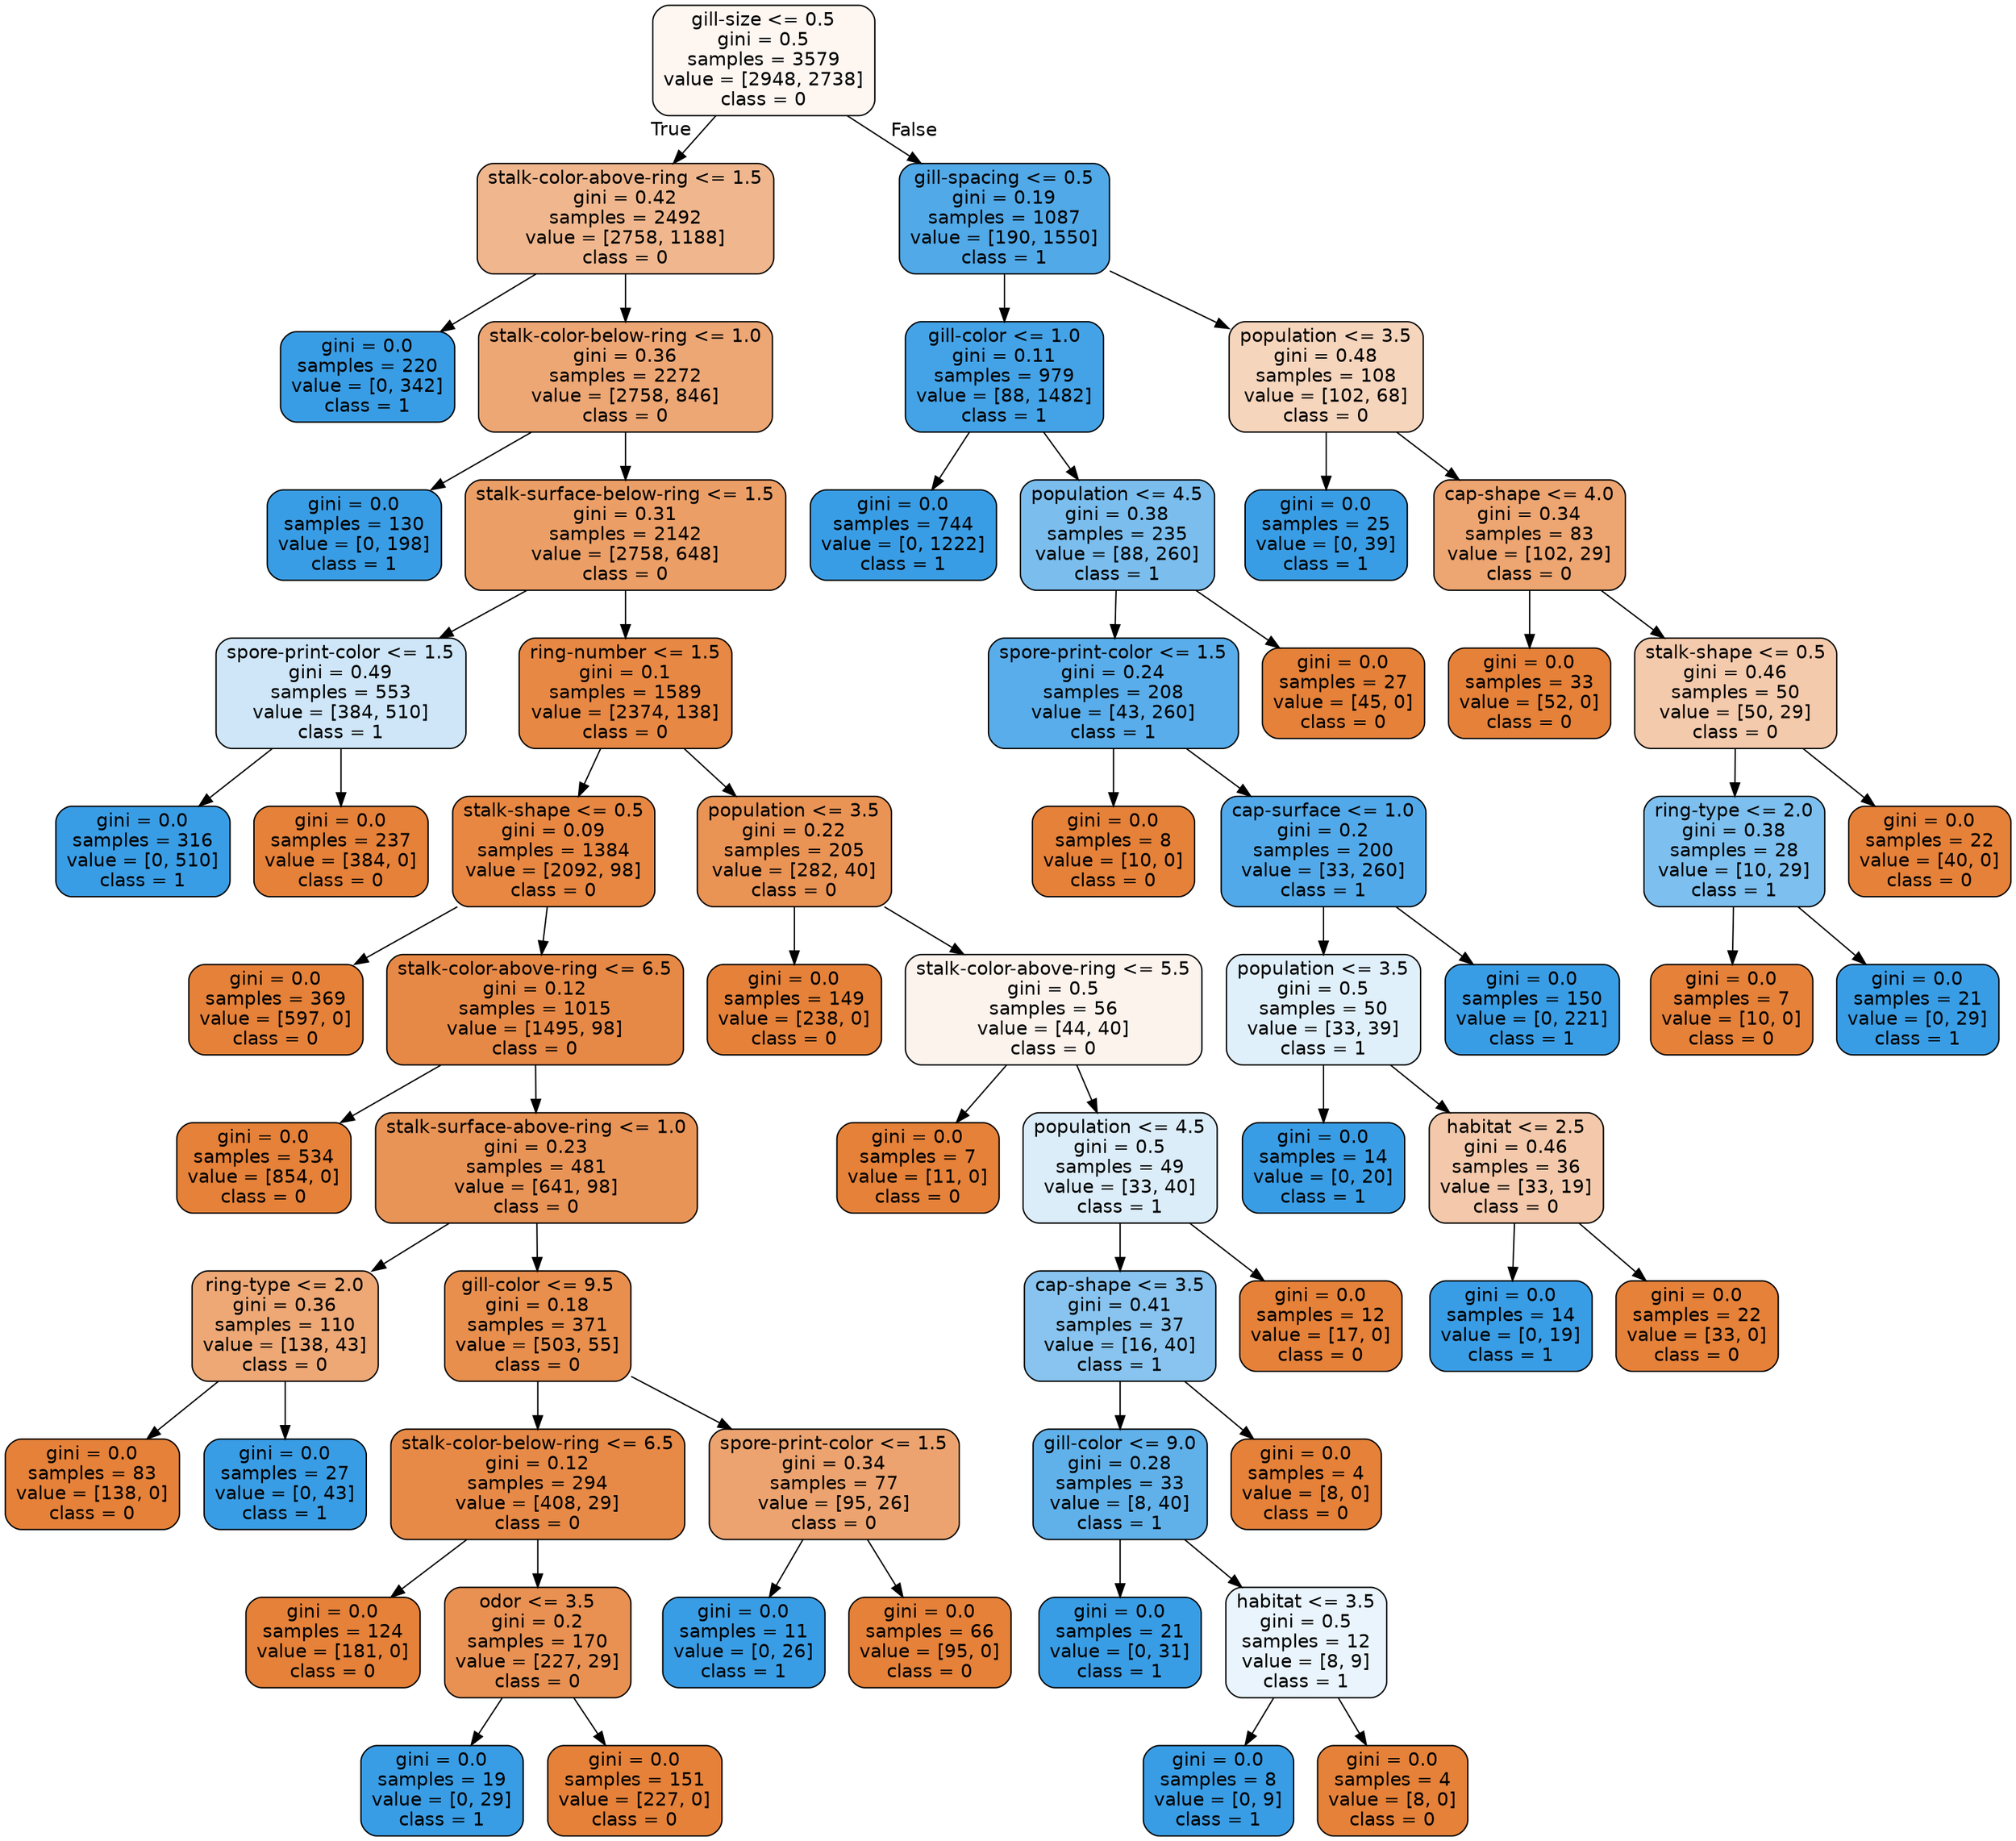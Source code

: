 digraph Tree {
node [shape=box, style="filled, rounded", color="black", fontname=helvetica] ;
edge [fontname=helvetica] ;
0 [label="gill-size <= 0.5\ngini = 0.5\nsamples = 3579\nvalue = [2948, 2738]\nclass = 0", fillcolor="#e5813912"] ;
1 [label="stalk-color-above-ring <= 1.5\ngini = 0.42\nsamples = 2492\nvalue = [2758, 1188]\nclass = 0", fillcolor="#e5813991"] ;
0 -> 1 [labeldistance=2.5, labelangle=45, headlabel="True"] ;
2 [label="gini = 0.0\nsamples = 220\nvalue = [0, 342]\nclass = 1", fillcolor="#399de5ff"] ;
1 -> 2 ;
3 [label="stalk-color-below-ring <= 1.0\ngini = 0.36\nsamples = 2272\nvalue = [2758, 846]\nclass = 0", fillcolor="#e58139b1"] ;
1 -> 3 ;
4 [label="gini = 0.0\nsamples = 130\nvalue = [0, 198]\nclass = 1", fillcolor="#399de5ff"] ;
3 -> 4 ;
5 [label="stalk-surface-below-ring <= 1.5\ngini = 0.31\nsamples = 2142\nvalue = [2758, 648]\nclass = 0", fillcolor="#e58139c3"] ;
3 -> 5 ;
6 [label="spore-print-color <= 1.5\ngini = 0.49\nsamples = 553\nvalue = [384, 510]\nclass = 1", fillcolor="#399de53f"] ;
5 -> 6 ;
7 [label="gini = 0.0\nsamples = 316\nvalue = [0, 510]\nclass = 1", fillcolor="#399de5ff"] ;
6 -> 7 ;
8 [label="gini = 0.0\nsamples = 237\nvalue = [384, 0]\nclass = 0", fillcolor="#e58139ff"] ;
6 -> 8 ;
9 [label="ring-number <= 1.5\ngini = 0.1\nsamples = 1589\nvalue = [2374, 138]\nclass = 0", fillcolor="#e58139f0"] ;
5 -> 9 ;
10 [label="stalk-shape <= 0.5\ngini = 0.09\nsamples = 1384\nvalue = [2092, 98]\nclass = 0", fillcolor="#e58139f3"] ;
9 -> 10 ;
11 [label="gini = 0.0\nsamples = 369\nvalue = [597, 0]\nclass = 0", fillcolor="#e58139ff"] ;
10 -> 11 ;
12 [label="stalk-color-above-ring <= 6.5\ngini = 0.12\nsamples = 1015\nvalue = [1495, 98]\nclass = 0", fillcolor="#e58139ee"] ;
10 -> 12 ;
13 [label="gini = 0.0\nsamples = 534\nvalue = [854, 0]\nclass = 0", fillcolor="#e58139ff"] ;
12 -> 13 ;
14 [label="stalk-surface-above-ring <= 1.0\ngini = 0.23\nsamples = 481\nvalue = [641, 98]\nclass = 0", fillcolor="#e58139d8"] ;
12 -> 14 ;
15 [label="ring-type <= 2.0\ngini = 0.36\nsamples = 110\nvalue = [138, 43]\nclass = 0", fillcolor="#e58139b0"] ;
14 -> 15 ;
16 [label="gini = 0.0\nsamples = 83\nvalue = [138, 0]\nclass = 0", fillcolor="#e58139ff"] ;
15 -> 16 ;
17 [label="gini = 0.0\nsamples = 27\nvalue = [0, 43]\nclass = 1", fillcolor="#399de5ff"] ;
15 -> 17 ;
18 [label="gill-color <= 9.5\ngini = 0.18\nsamples = 371\nvalue = [503, 55]\nclass = 0", fillcolor="#e58139e3"] ;
14 -> 18 ;
19 [label="stalk-color-below-ring <= 6.5\ngini = 0.12\nsamples = 294\nvalue = [408, 29]\nclass = 0", fillcolor="#e58139ed"] ;
18 -> 19 ;
20 [label="gini = 0.0\nsamples = 124\nvalue = [181, 0]\nclass = 0", fillcolor="#e58139ff"] ;
19 -> 20 ;
21 [label="odor <= 3.5\ngini = 0.2\nsamples = 170\nvalue = [227, 29]\nclass = 0", fillcolor="#e58139de"] ;
19 -> 21 ;
22 [label="gini = 0.0\nsamples = 19\nvalue = [0, 29]\nclass = 1", fillcolor="#399de5ff"] ;
21 -> 22 ;
23 [label="gini = 0.0\nsamples = 151\nvalue = [227, 0]\nclass = 0", fillcolor="#e58139ff"] ;
21 -> 23 ;
24 [label="spore-print-color <= 1.5\ngini = 0.34\nsamples = 77\nvalue = [95, 26]\nclass = 0", fillcolor="#e58139b9"] ;
18 -> 24 ;
25 [label="gini = 0.0\nsamples = 11\nvalue = [0, 26]\nclass = 1", fillcolor="#399de5ff"] ;
24 -> 25 ;
26 [label="gini = 0.0\nsamples = 66\nvalue = [95, 0]\nclass = 0", fillcolor="#e58139ff"] ;
24 -> 26 ;
27 [label="population <= 3.5\ngini = 0.22\nsamples = 205\nvalue = [282, 40]\nclass = 0", fillcolor="#e58139db"] ;
9 -> 27 ;
28 [label="gini = 0.0\nsamples = 149\nvalue = [238, 0]\nclass = 0", fillcolor="#e58139ff"] ;
27 -> 28 ;
29 [label="stalk-color-above-ring <= 5.5\ngini = 0.5\nsamples = 56\nvalue = [44, 40]\nclass = 0", fillcolor="#e5813917"] ;
27 -> 29 ;
30 [label="gini = 0.0\nsamples = 7\nvalue = [11, 0]\nclass = 0", fillcolor="#e58139ff"] ;
29 -> 30 ;
31 [label="population <= 4.5\ngini = 0.5\nsamples = 49\nvalue = [33, 40]\nclass = 1", fillcolor="#399de52d"] ;
29 -> 31 ;
32 [label="cap-shape <= 3.5\ngini = 0.41\nsamples = 37\nvalue = [16, 40]\nclass = 1", fillcolor="#399de599"] ;
31 -> 32 ;
33 [label="gill-color <= 9.0\ngini = 0.28\nsamples = 33\nvalue = [8, 40]\nclass = 1", fillcolor="#399de5cc"] ;
32 -> 33 ;
34 [label="gini = 0.0\nsamples = 21\nvalue = [0, 31]\nclass = 1", fillcolor="#399de5ff"] ;
33 -> 34 ;
35 [label="habitat <= 3.5\ngini = 0.5\nsamples = 12\nvalue = [8, 9]\nclass = 1", fillcolor="#399de51c"] ;
33 -> 35 ;
36 [label="gini = 0.0\nsamples = 8\nvalue = [0, 9]\nclass = 1", fillcolor="#399de5ff"] ;
35 -> 36 ;
37 [label="gini = 0.0\nsamples = 4\nvalue = [8, 0]\nclass = 0", fillcolor="#e58139ff"] ;
35 -> 37 ;
38 [label="gini = 0.0\nsamples = 4\nvalue = [8, 0]\nclass = 0", fillcolor="#e58139ff"] ;
32 -> 38 ;
39 [label="gini = 0.0\nsamples = 12\nvalue = [17, 0]\nclass = 0", fillcolor="#e58139ff"] ;
31 -> 39 ;
40 [label="gill-spacing <= 0.5\ngini = 0.19\nsamples = 1087\nvalue = [190, 1550]\nclass = 1", fillcolor="#399de5e0"] ;
0 -> 40 [labeldistance=2.5, labelangle=-45, headlabel="False"] ;
41 [label="gill-color <= 1.0\ngini = 0.11\nsamples = 979\nvalue = [88, 1482]\nclass = 1", fillcolor="#399de5f0"] ;
40 -> 41 ;
42 [label="gini = 0.0\nsamples = 744\nvalue = [0, 1222]\nclass = 1", fillcolor="#399de5ff"] ;
41 -> 42 ;
43 [label="population <= 4.5\ngini = 0.38\nsamples = 235\nvalue = [88, 260]\nclass = 1", fillcolor="#399de5a9"] ;
41 -> 43 ;
44 [label="spore-print-color <= 1.5\ngini = 0.24\nsamples = 208\nvalue = [43, 260]\nclass = 1", fillcolor="#399de5d5"] ;
43 -> 44 ;
45 [label="gini = 0.0\nsamples = 8\nvalue = [10, 0]\nclass = 0", fillcolor="#e58139ff"] ;
44 -> 45 ;
46 [label="cap-surface <= 1.0\ngini = 0.2\nsamples = 200\nvalue = [33, 260]\nclass = 1", fillcolor="#399de5df"] ;
44 -> 46 ;
47 [label="population <= 3.5\ngini = 0.5\nsamples = 50\nvalue = [33, 39]\nclass = 1", fillcolor="#399de527"] ;
46 -> 47 ;
48 [label="gini = 0.0\nsamples = 14\nvalue = [0, 20]\nclass = 1", fillcolor="#399de5ff"] ;
47 -> 48 ;
49 [label="habitat <= 2.5\ngini = 0.46\nsamples = 36\nvalue = [33, 19]\nclass = 0", fillcolor="#e581396c"] ;
47 -> 49 ;
50 [label="gini = 0.0\nsamples = 14\nvalue = [0, 19]\nclass = 1", fillcolor="#399de5ff"] ;
49 -> 50 ;
51 [label="gini = 0.0\nsamples = 22\nvalue = [33, 0]\nclass = 0", fillcolor="#e58139ff"] ;
49 -> 51 ;
52 [label="gini = 0.0\nsamples = 150\nvalue = [0, 221]\nclass = 1", fillcolor="#399de5ff"] ;
46 -> 52 ;
53 [label="gini = 0.0\nsamples = 27\nvalue = [45, 0]\nclass = 0", fillcolor="#e58139ff"] ;
43 -> 53 ;
54 [label="population <= 3.5\ngini = 0.48\nsamples = 108\nvalue = [102, 68]\nclass = 0", fillcolor="#e5813955"] ;
40 -> 54 ;
55 [label="gini = 0.0\nsamples = 25\nvalue = [0, 39]\nclass = 1", fillcolor="#399de5ff"] ;
54 -> 55 ;
56 [label="cap-shape <= 4.0\ngini = 0.34\nsamples = 83\nvalue = [102, 29]\nclass = 0", fillcolor="#e58139b6"] ;
54 -> 56 ;
57 [label="gini = 0.0\nsamples = 33\nvalue = [52, 0]\nclass = 0", fillcolor="#e58139ff"] ;
56 -> 57 ;
58 [label="stalk-shape <= 0.5\ngini = 0.46\nsamples = 50\nvalue = [50, 29]\nclass = 0", fillcolor="#e581396b"] ;
56 -> 58 ;
59 [label="ring-type <= 2.0\ngini = 0.38\nsamples = 28\nvalue = [10, 29]\nclass = 1", fillcolor="#399de5a7"] ;
58 -> 59 ;
60 [label="gini = 0.0\nsamples = 7\nvalue = [10, 0]\nclass = 0", fillcolor="#e58139ff"] ;
59 -> 60 ;
61 [label="gini = 0.0\nsamples = 21\nvalue = [0, 29]\nclass = 1", fillcolor="#399de5ff"] ;
59 -> 61 ;
62 [label="gini = 0.0\nsamples = 22\nvalue = [40, 0]\nclass = 0", fillcolor="#e58139ff"] ;
58 -> 62 ;
}